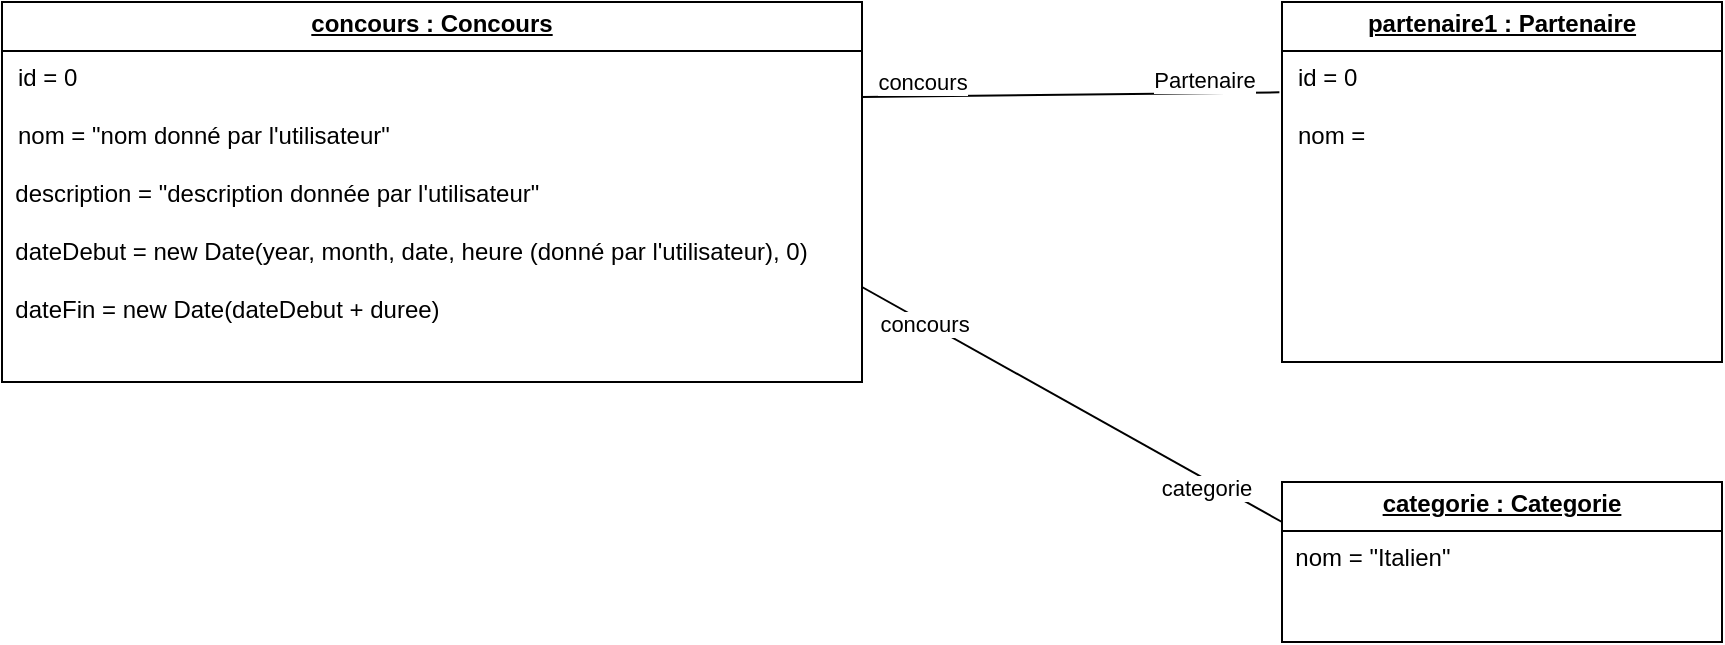 <mxfile version="24.4.8" type="github">
  <diagram name="Page-1" id="CkdtYTVWs0D_aoovY7cm">
    <mxGraphModel dx="1674" dy="1875" grid="1" gridSize="10" guides="1" tooltips="1" connect="1" arrows="1" fold="1" page="1" pageScale="1" pageWidth="850" pageHeight="1100" math="0" shadow="0">
      <root>
        <mxCell id="0" />
        <mxCell id="1" parent="0" />
        <mxCell id="d4wZj_8_hUFDJzm03jYd-7" value="&lt;p style=&quot;margin:0px;margin-top:4px;text-align:center;text-decoration:underline;&quot;&gt;&lt;b&gt;concours : Concours&lt;br&gt;&lt;/b&gt;&lt;/p&gt;&lt;hr size=&quot;1&quot; style=&quot;border-style:solid;&quot;&gt;&lt;p style=&quot;margin:0px;margin-left:8px;&quot;&gt;id = 0&lt;/p&gt;&lt;p style=&quot;margin:0px;margin-left:8px;&quot;&gt;&lt;br&gt;&lt;/p&gt;&lt;p style=&quot;margin:0px;margin-left:8px;&quot;&gt;nom = &quot;nom donné par l&#39;utilisateur&quot;&lt;/p&gt;&lt;p style=&quot;margin:0px;margin-left:8px;&quot;&gt;&lt;br&gt;&lt;/p&gt;&lt;div&gt;&amp;nbsp; description = &quot;description donnée par l&#39;utilisateur&quot;&lt;/div&gt;&lt;div&gt;&lt;br&gt;&lt;/div&gt;&lt;div&gt;&amp;nbsp; dateDebut = new Date(year, month, date, heure (donné par l&#39;utilisateur), 0)&lt;/div&gt;&lt;div&gt;&lt;br&gt;&lt;/div&gt;&lt;div&gt;&amp;nbsp; dateFin = new Date(dateDebut + duree)&lt;/div&gt;" style="verticalAlign=top;align=left;overflow=fill;html=1;whiteSpace=wrap;" parent="1" vertex="1">
          <mxGeometry x="10" y="-1090" width="430" height="190" as="geometry" />
        </mxCell>
        <mxCell id="d4wZj_8_hUFDJzm03jYd-10" value="" style="endArrow=none;html=1;rounded=0;entryX=-0.006;entryY=0.251;entryDx=0;entryDy=0;exitX=1;exitY=0.25;exitDx=0;exitDy=0;entryPerimeter=0;" parent="1" source="d4wZj_8_hUFDJzm03jYd-7" target="d4wZj_8_hUFDJzm03jYd-14" edge="1">
          <mxGeometry width="50" height="50" relative="1" as="geometry">
            <mxPoint x="490" y="-930" as="sourcePoint" />
            <mxPoint x="690" y="-1042.5" as="targetPoint" />
          </mxGeometry>
        </mxCell>
        <mxCell id="d4wZj_8_hUFDJzm03jYd-12" value="&lt;div&gt;Partenaire&lt;/div&gt;" style="edgeLabel;html=1;align=center;verticalAlign=middle;resizable=0;points=[];" parent="d4wZj_8_hUFDJzm03jYd-10" vertex="1" connectable="0">
          <mxGeometry x="0.82" y="-1" relative="1" as="geometry">
            <mxPoint x="-19" y="-8" as="offset" />
          </mxGeometry>
        </mxCell>
        <mxCell id="d4wZj_8_hUFDJzm03jYd-13" value="&lt;div&gt;concours&lt;/div&gt;" style="edgeLabel;html=1;align=center;verticalAlign=middle;resizable=0;points=[];" parent="d4wZj_8_hUFDJzm03jYd-10" vertex="1" connectable="0">
          <mxGeometry x="-0.567" relative="1" as="geometry">
            <mxPoint x="-15" y="-7" as="offset" />
          </mxGeometry>
        </mxCell>
        <mxCell id="d4wZj_8_hUFDJzm03jYd-14" value="&lt;p style=&quot;margin:0px;margin-top:4px;text-align:center;text-decoration:underline;&quot;&gt;&lt;b&gt;partenaire1 : Partenaire &lt;/b&gt;&lt;/p&gt;&lt;hr size=&quot;1&quot; style=&quot;border-style:solid;&quot;&gt;&lt;p style=&quot;margin:0px;margin-left:8px;&quot;&gt;id = 0&lt;/p&gt;&lt;p style=&quot;margin:0px;margin-left:8px;&quot;&gt;&lt;br&gt;&lt;/p&gt;&lt;p style=&quot;margin:0px;margin-left:8px;&quot;&gt;nom = &lt;br&gt;&lt;/p&gt;" style="verticalAlign=top;align=left;overflow=fill;html=1;whiteSpace=wrap;" parent="1" vertex="1">
          <mxGeometry x="650" y="-1090" width="220" height="180" as="geometry" />
        </mxCell>
        <mxCell id="d4wZj_8_hUFDJzm03jYd-16" value="&lt;p style=&quot;margin:0px;margin-top:4px;text-align:center;text-decoration:underline;&quot;&gt;&lt;b&gt;categorie : Categorie &lt;/b&gt;&lt;/p&gt;&lt;hr size=&quot;1&quot; style=&quot;border-style:solid;&quot;&gt;&amp;nbsp; nom = &quot;Italien&quot;" style="verticalAlign=top;align=left;overflow=fill;html=1;whiteSpace=wrap;" parent="1" vertex="1">
          <mxGeometry x="650" y="-850" width="220" height="80" as="geometry" />
        </mxCell>
        <mxCell id="d4wZj_8_hUFDJzm03jYd-17" value="" style="endArrow=none;html=1;rounded=0;entryX=0;entryY=0.25;entryDx=0;entryDy=0;exitX=1;exitY=0.75;exitDx=0;exitDy=0;" parent="1" source="d4wZj_8_hUFDJzm03jYd-7" target="d4wZj_8_hUFDJzm03jYd-16" edge="1">
          <mxGeometry width="50" height="50" relative="1" as="geometry">
            <mxPoint x="450" y="-890" as="sourcePoint" />
            <mxPoint x="657" y="-890" as="targetPoint" />
          </mxGeometry>
        </mxCell>
        <mxCell id="d4wZj_8_hUFDJzm03jYd-18" value="categorie" style="edgeLabel;html=1;align=center;verticalAlign=middle;resizable=0;points=[];" parent="d4wZj_8_hUFDJzm03jYd-17" vertex="1" connectable="0">
          <mxGeometry x="0.82" y="-1" relative="1" as="geometry">
            <mxPoint x="-19" y="-8" as="offset" />
          </mxGeometry>
        </mxCell>
        <mxCell id="d4wZj_8_hUFDJzm03jYd-19" value="&lt;div&gt;concours&lt;/div&gt;" style="edgeLabel;html=1;align=center;verticalAlign=middle;resizable=0;points=[];" parent="d4wZj_8_hUFDJzm03jYd-17" vertex="1" connectable="0">
          <mxGeometry x="-0.567" relative="1" as="geometry">
            <mxPoint x="-15" y="-7" as="offset" />
          </mxGeometry>
        </mxCell>
      </root>
    </mxGraphModel>
  </diagram>
</mxfile>
